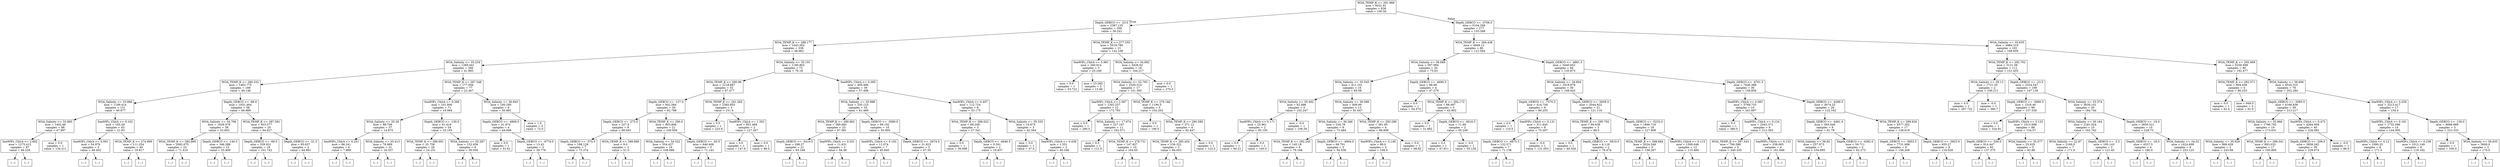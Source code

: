 digraph Tree {
node [shape=box] ;
0 [label="WOA_TEMP_K <= 291.968\nmse = 6031.91\nsamples = 636\nvalue = 100.56"] ;
1 [label="Depth_GEBCO <= -23.0\nmse = 2387.135\nsamples = 359\nvalue = 56.241"] ;
0 -> 1 [labeldistance=2.5, labelangle=45, headlabel="True"] ;
2 [label="WOA_TEMP_K <= 288.177\nmse = 1443.562\nsamples = 338\nvalue = 48.962"] ;
1 -> 2 ;
3 [label="WOA_Salinity <= 35.234\nmse = 1269.441\nsamples = 266\nvalue = 41.893"] ;
2 -> 3 ;
4 [label="WOA_TEMP_K <= 280.332\nmse = 1483.775\nsamples = 189\nvalue = 49.146"] ;
3 -> 4 ;
5 [label="WOA_Salinity <= 33.886\nmse = 1199.414\nsamples = 131\nvalue = 40.877"] ;
4 -> 5 ;
6 [label="WOA_Salinity <= 33.885\nmse = 1402.46\nsamples = 88\nvalue = 47.997"] ;
5 -> 6 ;
7 [label="SeaWIFs_ChlrA <= 2.692\nmse = 1275.412\nsamples = 87\nvalue = 46.226"] ;
6 -> 7 ;
8 [label="(...)"] ;
7 -> 8 ;
105 [label="(...)"] ;
7 -> 105 ;
118 [label="mse = 0.0\nsamples = 1\nvalue = 134.211"] ;
6 -> 118 ;
119 [label="SeaWIFs_ChlrA <= 0.102\nmse = 165.29\nsamples = 43\nvalue = 21.93"] ;
5 -> 119 ;
120 [label="SeaWIFs_ChlrA <= 0.091\nmse = 54.979\nsamples = 3\nvalue = 49.402"] ;
119 -> 120 ;
121 [label="(...)"] ;
120 -> 121 ;
122 [label="(...)"] ;
120 -> 122 ;
125 [label="WOA_TEMP_K <= 274.999\nmse = 111.254\nsamples = 40\nvalue = 19.817"] ;
119 -> 125 ;
126 [label="(...)"] ;
125 -> 126 ;
163 [label="(...)"] ;
125 -> 163 ;
202 [label="Depth_GEBCO <= -88.0\nmse = 1631.464\nsamples = 58\nvalue = 66.989"] ;
4 -> 202 ;
203 [label="WOA_Salinity <= 34.768\nmse = 1628.579\nsamples = 38\nvalue = 53.602"] ;
202 -> 203 ;
204 [label="WOA_TEMP_K <= 280.989\nmse = 2082.675\nsamples = 23\nvalue = 71.419"] ;
203 -> 204 ;
205 [label="(...)"] ;
204 -> 205 ;
210 [label="(...)"] ;
204 -> 210 ;
245 [label="Depth_GEBCO <= -140.5\nmse = 346.388\nsamples = 15\nvalue = 33.409"] ;
203 -> 245 ;
246 [label="(...)"] ;
245 -> 246 ;
267 [label="(...)"] ;
245 -> 267 ;
274 [label="WOA_TEMP_K <= 287.561\nmse = 503.577\nsamples = 20\nvalue = 94.627"] ;
202 -> 274 ;
275 [label="Depth_GEBCO <= -69.0\nmse = 339.931\nsamples = 18\nvalue = 101.742"] ;
274 -> 275 ;
276 [label="(...)"] ;
275 -> 276 ;
277 [label="(...)"] ;
275 -> 277 ;
308 [label="Depth_GEBCO <= -31.5\nmse = 95.637\nsamples = 2\nvalue = 64.981"] ;
274 -> 308 ;
309 [label="(...)"] ;
308 -> 309 ;
310 [label="(...)"] ;
308 -> 310 ;
311 [label="WOA_TEMP_K <= 287.548\nmse = 177.056\nsamples = 77\nvalue = 22.467"] ;
3 -> 311 ;
312 [label="SeaWIFs_ChlrA <= 0.266\nmse = 101.806\nsamples = 71\nvalue = 19.984"] ;
311 -> 312 ;
313 [label="WOA_Salinity <= 35.28\nmse = 88.706\nsamples = 37\nvalue = 14.875"] ;
312 -> 313 ;
314 [label="SeaWIFs_ChlrA <= 0.251\nmse = 86.241\nsamples = 6\nvalue = 7.889"] ;
313 -> 314 ;
315 [label="(...)"] ;
314 -> 315 ;
316 [label="(...)"] ;
314 -> 316 ;
317 [label="WOA_Salinity <= 35.413\nmse = 76.869\nsamples = 31\nvalue = 16.337"] ;
313 -> 317 ;
318 [label="(...)"] ;
317 -> 318 ;
339 [label="(...)"] ;
317 -> 339 ;
342 [label="Depth_GEBCO <= -130.0\nmse = 61.419\nsamples = 34\nvalue = 25.193"] ;
312 -> 342 ;
343 [label="WOA_TEMP_K <= 286.691\nmse = 35.758\nsamples = 28\nvalue = 24.151"] ;
342 -> 343 ;
344 [label="(...)"] ;
343 -> 344 ;
355 [label="(...)"] ;
343 -> 355 ;
366 [label="WOA_Salinity <= 35.287\nmse = 152.456\nsamples = 6\nvalue = 30.056"] ;
342 -> 366 ;
367 [label="(...)"] ;
366 -> 367 ;
372 [label="(...)"] ;
366 -> 372 ;
375 [label="WOA_Salinity <= 36.845\nmse = 160.295\nsamples = 6\nvalue = 50.881"] ;
311 -> 375 ;
376 [label="Depth_GEBCO <= -4809.5\nmse = 41.974\nsamples = 4\nvalue = 44.848"] ;
375 -> 376 ;
377 [label="mse = 0.0\nsamples = 1\nvalue = 51.61"] ;
376 -> 377 ;
378 [label="Depth_GEBCO <= -4774.0\nmse = 13.43\nsamples = 3\nvalue = 39.776"] ;
376 -> 378 ;
379 [label="(...)"] ;
378 -> 379 ;
380 [label="(...)"] ;
378 -> 380 ;
383 [label="mse = 1.0\nsamples = 2\nvalue = 72.0"] ;
375 -> 383 ;
384 [label="WOA_Salinity <= 35.191\nmse = 1180.802\nsamples = 72\nvalue = 76.18"] ;
2 -> 384 ;
385 [label="WOA_TEMP_K <= 290.96\nmse = 1218.887\nsamples = 33\nvalue = 97.477"] ;
384 -> 385 ;
386 [label="Depth_GEBCO <= -127.0\nmse = 842.584\nsamples = 30\nvalue = 92.788"] ;
385 -> 386 ;
387 [label="Depth_GEBCO <= -275.5\nmse = 227.8\nsamples = 9\nvalue = 69.645"] ;
386 -> 387 ;
388 [label="Depth_GEBCO <= -374.5\nmse = 188.129\nsamples = 7\nvalue = 73.374"] ;
387 -> 388 ;
389 [label="(...)"] ;
388 -> 389 ;
396 [label="(...)"] ;
388 -> 396 ;
397 [label="WOA_TEMP_K <= 289.898\nmse = 9.0\nsamples = 2\nvalue = 51.0"] ;
387 -> 397 ;
398 [label="(...)"] ;
397 -> 398 ;
399 [label="(...)"] ;
397 -> 399 ;
400 [label="WOA_TEMP_K <= 290.0\nmse = 803.806\nsamples = 21\nvalue = 100.956"] ;
386 -> 400 ;
401 [label="WOA_Salinity <= 34.322\nmse = 554.427\nsamples = 16\nvalue = 108.686"] ;
400 -> 401 ;
402 [label="(...)"] ;
401 -> 402 ;
413 [label="(...)"] ;
401 -> 413 ;
426 [label="Depth_GEBCO <= -45.5\nmse = 646.408\nsamples = 5\nvalue = 71.143"] ;
400 -> 426 ;
427 [label="(...)"] ;
426 -> 427 ;
430 [label="(...)"] ;
426 -> 430 ;
435 [label="WOA_TEMP_K <= 291.265\nmse = 2385.855\nsamples = 3\nvalue = 151.4"] ;
385 -> 435 ;
436 [label="mse = 0.0\nsamples = 1\nvalue = 223.8"] ;
435 -> 436 ;
437 [label="SeaWIFs_ChlrA <= 1.352\nmse = 851.469\nsamples = 2\nvalue = 127.267"] ;
435 -> 437 ;
438 [label="mse = 0.0\nsamples = 1\nvalue = 147.9"] ;
437 -> 438 ;
439 [label="mse = 0.0\nsamples = 1\nvalue = 86.0"] ;
437 -> 439 ;
440 [label="SeaWIFs_ChlrA <= 0.395\nmse = 400.496\nsamples = 39\nvalue = 57.498"] ;
384 -> 440 ;
441 [label="WOA_Salinity <= 35.888\nmse = 335.123\nsamples = 33\nvalue = 61.469"] ;
440 -> 441 ;
442 [label="WOA_TEMP_K <= 290.962\nmse = 369.683\nsamples = 23\nvalue = 67.081"] ;
441 -> 442 ;
443 [label="Depth_GEBCO <= -5410.5\nmse = 298.27\nsamples = 21\nvalue = 63.166"] ;
442 -> 443 ;
444 [label="(...)"] ;
443 -> 444 ;
445 [label="(...)"] ;
443 -> 445 ;
476 [label="SeaWIFs_ChlrA <= 0.251\nmse = 11.631\nsamples = 2\nvalue = 94.48"] ;
442 -> 476 ;
477 [label="(...)"] ;
476 -> 477 ;
478 [label="(...)"] ;
476 -> 478 ;
479 [label="Depth_GEBCO <= -3080.0\nmse = 99.192\nsamples = 10\nvalue = 50.905"] ;
441 -> 479 ;
480 [label="SeaWIFs_ChlrA <= 0.192\nmse = 11.074\nsamples = 7\nvalue = 45.845"] ;
479 -> 480 ;
481 [label="(...)"] ;
480 -> 481 ;
488 [label="(...)"] ;
480 -> 488 ;
493 [label="Depth_GEBCO <= -2674.5\nmse = 31.923\nsamples = 3\nvalue = 67.35"] ;
479 -> 493 ;
494 [label="(...)"] ;
493 -> 494 ;
495 [label="(...)"] ;
493 -> 495 ;
496 [label="SeaWIFs_ChlrA <= 0.407\nmse = 112.724\nsamples = 6\nvalue = 33.175"] ;
440 -> 496 ;
497 [label="WOA_TEMP_K <= 289.022\nmse = 89.209\nsamples = 3\nvalue = 27.541"] ;
496 -> 497 ;
498 [label="mse = 0.0\nsamples = 1\nvalue = 39.098"] ;
497 -> 498 ;
499 [label="Depth_GEBCO <= -4646.5\nmse = 0.291\nsamples = 2\nvalue = 19.837"] ;
497 -> 499 ;
500 [label="(...)"] ;
499 -> 500 ;
501 [label="(...)"] ;
499 -> 501 ;
502 [label="WOA_Salinity <= 35.335\nmse = 10.875\nsamples = 3\nvalue = 42.564"] ;
496 -> 502 ;
503 [label="mse = 0.0\nsamples = 1\nvalue = 47.0"] ;
502 -> 503 ;
504 [label="SeaWIFs_ChlrA <= 0.439\nmse = 1.551\nsamples = 2\nvalue = 40.346"] ;
502 -> 504 ;
505 [label="(...)"] ;
504 -> 505 ;
506 [label="(...)"] ;
504 -> 506 ;
507 [label="WOA_TEMP_K <= 277.555\nmse = 5518.789\nsamples = 21\nvalue = 142.108"] ;
1 -> 507 ;
508 [label="SeaWIFs_ChlrA <= 5.981\nmse = 340.914\nsamples = 3\nvalue = 25.249"] ;
507 -> 508 ;
509 [label="mse = 0.0\nsamples = 1\nvalue = 53.722"] ;
508 -> 509 ;
510 [label="mse = 23.285\nsamples = 2\nvalue = 13.86"] ;
508 -> 510 ;
511 [label="WOA_Salinity <= 34.692\nmse = 3426.02\nsamples = 18\nvalue = 164.217"] ;
507 -> 511 ;
512 [label="WOA_Salinity <= 32.793\nmse = 2320.514\nsamples = 17\nvalue = 151.395"] ;
511 -> 512 ;
513 [label="SeaWIFs_ChlrA <= 2.567\nmse = 1302.257\nsamples = 12\nvalue = 172.783"] ;
512 -> 513 ;
514 [label="mse = 0.0\nsamples = 1\nvalue = 280.0"] ;
513 -> 514 ;
515 [label="WOA_Salinity <= 17.974\nmse = 227.197\nsamples = 11\nvalue = 162.571"] ;
513 -> 515 ;
516 [label="mse = 0.0\nsamples = 1\nvalue = 121.0"] ;
515 -> 516 ;
517 [label="WOA_TEMP_K <= 278.731\nmse = 147.827\nsamples = 10\nvalue = 164.65"] ;
515 -> 517 ;
518 [label="(...)"] ;
517 -> 518 ;
521 [label="(...)"] ;
517 -> 521 ;
534 [label="WOA_TEMP_K <= 279.184\nmse = 1190.5\nsamples = 5\nvalue = 102.202"] ;
512 -> 534 ;
535 [label="mse = 0.0\nsamples = 1\nvalue = 190.0"] ;
534 -> 535 ;
536 [label="WOA_TEMP_K <= 290.589\nmse = 371.12\nsamples = 4\nvalue = 92.447"] ;
534 -> 536 ;
537 [label="WOA_TEMP_K <= 285.454\nmse = 156.322\nsamples = 3\nvalue = 84.003"] ;
536 -> 537 ;
538 [label="(...)"] ;
537 -> 538 ;
541 [label="(...)"] ;
537 -> 541 ;
542 [label="mse = 0.0\nsamples = 1\nvalue = 122.0"] ;
536 -> 542 ;
543 [label="mse = 0.0\nsamples = 1\nvalue = 270.0"] ;
511 -> 543 ;
544 [label="Depth_GEBCO <= -3706.0\nmse = 5104.308\nsamples = 277\nvalue = 155.398"] ;
0 -> 544 [labeldistance=2.5, labelangle=-45, headlabel="False"] ;
545 [label="WOA_TEMP_K <= 294.438\nmse = 4949.12\nsamples = 86\nvalue = 121.594"] ;
544 -> 545 ;
546 [label="WOA_Salinity <= 36.689\nmse = 597.994\nsamples = 20\nvalue = 75.63"] ;
545 -> 546 ;
547 [label="WOA_Salinity <= 35.545\nmse = 411.101\nsamples = 16\nvalue = 85.08"] ;
546 -> 547 ;
548 [label="WOA_Salinity <= 35.492\nmse = 62.996\nsamples = 3\nvalue = 102.247"] ;
547 -> 548 ;
549 [label="SeaWIFs_ChlrA <= 0.171\nmse = 23.961\nsamples = 2\nvalue = 95.105"] ;
548 -> 549 ;
550 [label="mse = 0.0\nsamples = 1\nvalue = 90.21"] ;
549 -> 550 ;
551 [label="mse = 0.0\nsamples = 1\nvalue = 100.0"] ;
549 -> 551 ;
552 [label="mse = -0.0\nsamples = 1\nvalue = 109.39"] ;
548 -> 552 ;
553 [label="WOA_Salinity <= 36.586\nmse = 409.99\nsamples = 13\nvalue = 81.647"] ;
547 -> 553 ;
554 [label="WOA_Salinity <= 36.266\nmse = 234.78\nsamples = 9\nvalue = 73.484"] ;
553 -> 554 ;
555 [label="WOA_TEMP_K <= 292.245\nmse = 145.18\nsamples = 6\nvalue = 79.168"] ;
554 -> 555 ;
556 [label="(...)"] ;
555 -> 556 ;
557 [label="(...)"] ;
555 -> 557 ;
566 [label="Depth_GEBCO <= -4904.0\nmse = 66.791\nsamples = 3\nvalue = 54.538"] ;
554 -> 566 ;
567 [label="(...)"] ;
566 -> 567 ;
568 [label="(...)"] ;
566 -> 568 ;
571 [label="WOA_TEMP_K <= 293.289\nmse = 381.85\nsamples = 4\nvalue = 96.806"] ;
553 -> 571 ;
572 [label="SeaWIFs_ChlrA <= 0.149\nmse = 96.0\nsamples = 3\nvalue = 108.0"] ;
571 -> 572 ;
573 [label="(...)"] ;
572 -> 573 ;
574 [label="(...)"] ;
572 -> 574 ;
575 [label="mse = 0.0\nsamples = 1\nvalue = 68.82"] ;
571 -> 575 ;
576 [label="Depth_GEBCO <= -4690.5\nmse = 86.99\nsamples = 4\nvalue = 47.279"] ;
546 -> 576 ;
577 [label="mse = 0.0\nsamples = 1\nvalue = 54.574"] ;
576 -> 577 ;
578 [label="WOA_TEMP_K <= 294.172\nmse = 88.097\nsamples = 3\nvalue = 42.902"] ;
576 -> 578 ;
579 [label="mse = 0.0\nsamples = 1\nvalue = 31.882"] ;
578 -> 579 ;
580 [label="Depth_GEBCO <= -4016.5\nmse = 11.89\nsamples = 2\nvalue = 50.249"] ;
578 -> 580 ;
581 [label="mse = 0.0\nsamples = 1\nvalue = 47.811"] ;
580 -> 581 ;
582 [label="mse = -0.0\nsamples = 1\nvalue = 55.126"] ;
580 -> 582 ;
583 [label="Depth_GEBCO <= -4861.5\nmse = 5440.652\nsamples = 66\nvalue = 135.873"] ;
545 -> 583 ;
584 [label="WOA_Salinity <= 34.904\nmse = 1919.879\nsamples = 30\nvalue = 109.443"] ;
583 -> 584 ;
585 [label="Depth_GEBCO <= -7570.5\nmse = 414.758\nsamples = 9\nvalue = 80.255"] ;
584 -> 585 ;
586 [label="mse = 0.0\nsamples = 1\nvalue = 110.0"] ;
585 -> 586 ;
587 [label="SeaWIFs_ChlrA <= 0.131\nmse = 311.845\nsamples = 8\nvalue = 75.297"] ;
585 -> 587 ;
588 [label="Depth_GEBCO <= -4875.5\nmse = 132.571\nsamples = 7\nvalue = 71.138"] ;
587 -> 588 ;
589 [label="(...)"] ;
588 -> 589 ;
596 [label="(...)"] ;
588 -> 596 ;
597 [label="mse = -0.0\nsamples = 1\nvalue = 121.053"] ;
587 -> 597 ;
598 [label="Depth_GEBCO <= -5659.5\nmse = 2044.822\nsamples = 21\nvalue = 121.119"] ;
584 -> 598 ;
599 [label="WOA_TEMP_K <= 295.792\nmse = 66.639\nsamples = 3\nvalue = 68.5"] ;
598 -> 599 ;
600 [label="mse = 0.0\nsamples = 1\nvalue = 60.526"] ;
599 -> 600 ;
601 [label="Depth_GEBCO <= -5819.0\nmse = 6.119\nsamples = 2\nvalue = 76.474"] ;
599 -> 601 ;
602 [label="(...)"] ;
601 -> 602 ;
603 [label="(...)"] ;
601 -> 603 ;
604 [label="Depth_GEBCO <= -5233.0\nmse = 1896.716\nsamples = 18\nvalue = 127.908"] ;
598 -> 604 ;
605 [label="WOA_TEMP_K <= 298.684\nmse = 2034.548\nsamples = 5\nvalue = 158.267"] ;
604 -> 605 ;
606 [label="(...)"] ;
605 -> 606 ;
607 [label="(...)"] ;
605 -> 607 ;
614 [label="SeaWIFs_ChlrA <= 0.115\nmse = 1309.046\nsamples = 13\nvalue = 115.489"] ;
604 -> 614 ;
615 [label="(...)"] ;
614 -> 615 ;
624 [label="(...)"] ;
614 -> 624 ;
639 [label="Depth_GEBCO <= -4701.5\nmse = 7426.388\nsamples = 36\nvalue = 159.856"] ;
583 -> 639 ;
640 [label="SeaWIFs_ChlrA <= 0.083\nmse = 5769.753\nsamples = 10\nvalue = 241.897"] ;
639 -> 640 ;
641 [label="mse = 0.0\nsamples = 1\nvalue = 380.0"] ;
640 -> 641 ;
642 [label="SeaWIFs_ChlrA <= 0.124\nmse = 2043.371\nsamples = 9\nvalue = 212.303"] ;
640 -> 642 ;
643 [label="WOA_TEMP_K <= 297.543\nmse = 790.588\nsamples = 5\nvalue = 240.335"] ;
642 -> 643 ;
644 [label="(...)"] ;
643 -> 644 ;
645 [label="(...)"] ;
643 -> 645 ;
652 [label="SeaWIFs_ChlrA <= 0.133\nmse = 338.065\nsamples = 4\nvalue = 161.846"] ;
642 -> 652 ;
653 [label="(...)"] ;
652 -> 653 ;
654 [label="(...)"] ;
652 -> 654 ;
659 [label="Depth_GEBCO <= -4289.5\nmse = 3674.25\nsamples = 26\nvalue = 122.162"] ;
639 -> 659 ;
660 [label="Depth_GEBCO <= -4461.0\nmse = 583.946\nsamples = 9\nvalue = 91.78"] ;
659 -> 660 ;
661 [label="WOA_Salinity <= 36.82\nmse = 257.973\nsamples = 7\nvalue = 104.895"] ;
660 -> 661 ;
662 [label="(...)"] ;
661 -> 662 ;
673 [label="(...)"] ;
661 -> 673 ;
674 [label="Depth_GEBCO <= -4382.0\nmse = 59.711\nsamples = 2\nvalue = 62.273"] ;
660 -> 674 ;
675 [label="(...)"] ;
674 -> 675 ;
676 [label="(...)"] ;
674 -> 676 ;
677 [label="WOA_TEMP_K <= 299.926\nmse = 4577.352\nsamples = 17\nvalue = 138.619"] ;
659 -> 677 ;
678 [label="Depth_GEBCO <= -3853.5\nmse = 7731.908\nsamples = 9\nvalue = 158.209"] ;
677 -> 678 ;
679 [label="(...)"] ;
678 -> 679 ;
692 [label="(...)"] ;
678 -> 692 ;
695 [label="Depth_GEBCO <= -3923.0\nmse = 655.27\nsamples = 8\nvalue = 119.029"] ;
677 -> 695 ;
696 [label="(...)"] ;
695 -> 696 ;
705 [label="(...)"] ;
695 -> 705 ;
710 [label="WOA_Salinity <= 35.635\nmse = 4484.319\nsamples = 191\nvalue = 169.659"] ;
544 -> 710 ;
711 [label="WOA_TEMP_K <= 292.702\nmse = 3121.39\nsamples = 111\nvalue = 151.455"] ;
710 -> 711 ;
712 [label="WOA_Salinity <= 35.13\nmse = 1721.35\nsamples = 2\nvalue = 339.211"] ;
711 -> 712 ;
713 [label="mse = 0.0\nsamples = 1\nvalue = 297.722"] ;
712 -> 713 ;
714 [label="mse = -0.0\nsamples = 1\nvalue = 380.7"] ;
712 -> 714 ;
715 [label="Depth_GEBCO <= -23.5\nmse = 2324.547\nsamples = 109\nvalue = 147.139"] ;
711 -> 715 ;
716 [label="Depth_GEBCO <= -3680.5\nmse = 1516.46\nsamples = 89\nvalue = 137.328"] ;
715 -> 716 ;
717 [label="mse = 0.0\nsamples = 1\nvalue = 324.91"] ;
716 -> 717 ;
718 [label="SeaWIFs_ChlrA <= 3.125\nmse = 1013.698\nsamples = 88\nvalue = 134.57"] ;
716 -> 718 ;
719 [label="Depth_GEBCO <= -200.0\nmse = 914.447\nsamples = 83\nvalue = 137.375"] ;
718 -> 719 ;
720 [label="(...)"] ;
719 -> 720 ;
759 [label="(...)"] ;
719 -> 759 ;
846 [label="WOA_Salinity <= 35.577\nmse = 25.935\nsamples = 5\nvalue = 82.88"] ;
718 -> 846 ;
847 [label="(...)"] ;
846 -> 847 ;
852 [label="(...)"] ;
846 -> 852 ;
853 [label="WOA_Salinity <= 33.374\nmse = 3639.101\nsamples = 20\nvalue = 184.744"] ;
715 -> 853 ;
854 [label="WOA_Salinity <= 30.164\nmse = 2181.024\nsamples = 10\nvalue = 162.742"] ;
853 -> 854 ;
855 [label="WOA_Salinity <= 22.87\nmse = 2169.0\nsamples = 7\nvalue = 171.0"] ;
854 -> 855 ;
856 [label="(...)"] ;
855 -> 856 ;
859 [label="(...)"] ;
855 -> 859 ;
862 [label="Depth_GEBCO <= -3.5\nmse = 195.143\nsamples = 3\nvalue = 121.45"] ;
854 -> 862 ;
863 [label="(...)"] ;
862 -> 863 ;
864 [label="(...)"] ;
862 -> 864 ;
867 [label="Depth_GEBCO <= -16.0\nmse = 3650.521\nsamples = 10\nvalue = 228.75"] ;
853 -> 867 ;
868 [label="Depth_GEBCO <= -18.5\nmse = 4537.5\nsamples = 4\nvalue = 180.0"] ;
867 -> 868 ;
869 [label="(...)"] ;
868 -> 869 ;
870 [label="(...)"] ;
868 -> 870 ;
873 [label="WOA_Salinity <= 34.32\nmse = 1424.609\nsamples = 6\nvalue = 253.125"] ;
867 -> 873 ;
874 [label="(...)"] ;
873 -> 874 ;
877 [label="(...)"] ;
873 -> 877 ;
880 [label="WOA_TEMP_K <= 292.469\nmse = 5256.698\nsamples = 80\nvalue = 192.477"] ;
710 -> 880 ;
881 [label="WOA_TEMP_K <= 292.371\nmse = 904.439\nsamples = 4\nvalue = 86.233"] ;
880 -> 881 ;
882 [label="mse = 0.0\nsamples = 1\nvalue = 62.4"] ;
881 -> 882 ;
883 [label="mse = 949.0\nsamples = 3\nvalue = 91.0"] ;
881 -> 883 ;
884 [label="WOA_Salinity <= 36.606\nmse = 4520.315\nsamples = 76\nvalue = 202.284"] ;
880 -> 884 ;
885 [label="Depth_GEBCO <= -3085.0\nmse = 4168.838\nsamples = 59\nvalue = 213.217"] ;
884 -> 885 ;
886 [label="WOA_Salinity <= 35.966\nmse = 1796.792\nsamples = 19\nvalue = 173.631"] ;
885 -> 886 ;
887 [label="WOA_Salinity <= 35.829\nmse = 968.428\nsamples = 2\nvalue = 243.68"] ;
886 -> 887 ;
888 [label="(...)"] ;
887 -> 888 ;
889 [label="(...)"] ;
887 -> 889 ;
890 [label="WOA_TEMP_K <= 296.041\nmse = 893.033\nsamples = 17\nvalue = 160.895"] ;
886 -> 890 ;
891 [label="(...)"] ;
890 -> 891 ;
894 [label="(...)"] ;
890 -> 894 ;
915 [label="SeaWIFs_ChlrA <= 0.472\nmse = 4264.959\nsamples = 40\nvalue = 226.082"] ;
885 -> 915 ;
916 [label="Depth_GEBCO <= -206.0\nmse = 3858.262\nsamples = 39\nvalue = 229.674"] ;
915 -> 916 ;
917 [label="(...)"] ;
916 -> 917 ;
938 [label="(...)"] ;
916 -> 938 ;
959 [label="mse = -0.0\nsamples = 1\nvalue = 86.0"] ;
915 -> 959 ;
960 [label="SeaWIFs_ChlrA <= 0.259\nmse = 3213.417\nsamples = 17\nvalue = 154.0"] ;
884 -> 960 ;
961 [label="SeaWIFs_ChlrA <= 0.191\nmse = 1732.086\nsamples = 14\nvalue = 144.095"] ;
960 -> 961 ;
962 [label="SeaWIFs_ChlrA <= 0.12\nmse = 1090.25\nsamples = 8\nvalue = 171.5"] ;
961 -> 962 ;
963 [label="(...)"] ;
962 -> 963 ;
964 [label="(...)"] ;
962 -> 964 ;
969 [label="SeaWIFs_ChlrA <= 0.238\nmse = 1012.149\nsamples = 6\nvalue = 119.182"] ;
961 -> 969 ;
970 [label="(...)"] ;
969 -> 970 ;
973 [label="(...)"] ;
969 -> 973 ;
976 [label="Depth_GEBCO <= -130.0\nmse = 8088.889\nsamples = 3\nvalue = 223.333"] ;
960 -> 976 ;
977 [label="mse = 0.0\nsamples = 1\nvalue = 330.0"] ;
976 -> 977 ;
978 [label="WOA_Salinity <= 36.635\nmse = 3600.0\nsamples = 2\nvalue = 170.0"] ;
976 -> 978 ;
979 [label="(...)"] ;
978 -> 979 ;
980 [label="(...)"] ;
978 -> 980 ;
}